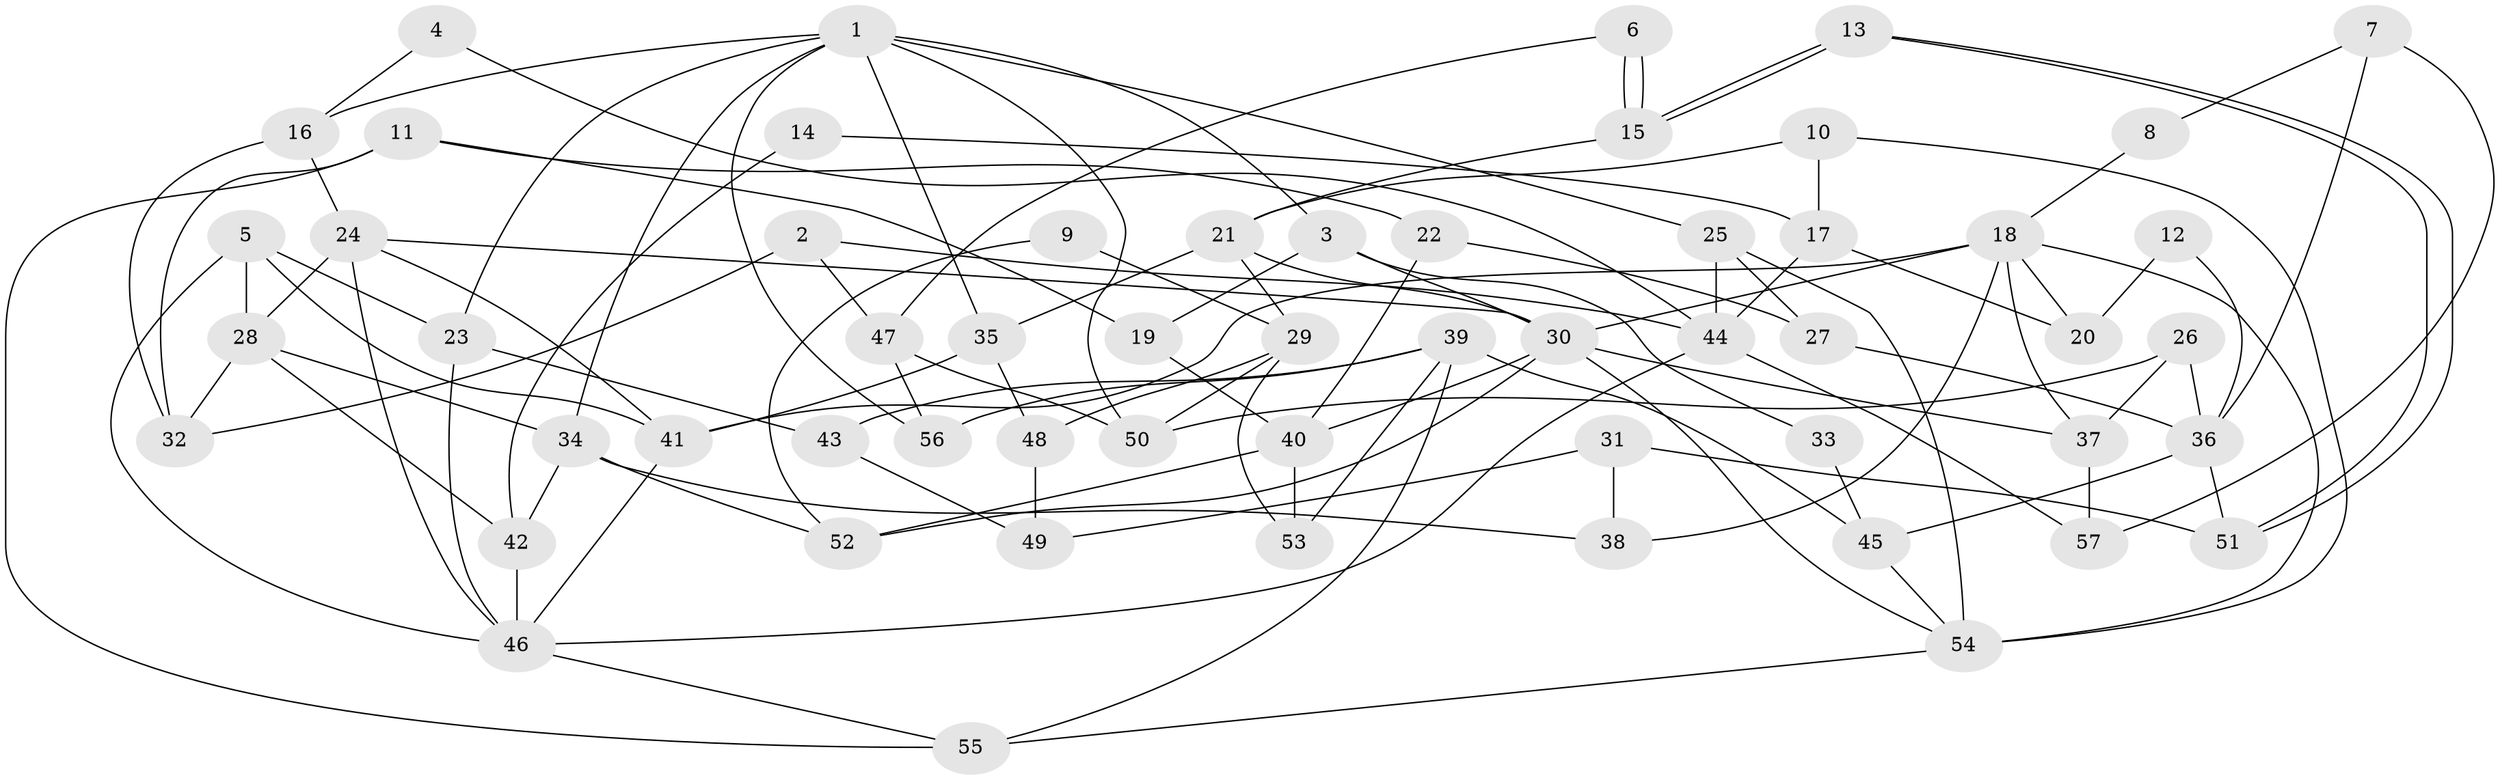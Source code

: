 // Generated by graph-tools (version 1.1) at 2025/51/03/09/25 04:51:29]
// undirected, 57 vertices, 114 edges
graph export_dot {
graph [start="1"]
  node [color=gray90,style=filled];
  1;
  2;
  3;
  4;
  5;
  6;
  7;
  8;
  9;
  10;
  11;
  12;
  13;
  14;
  15;
  16;
  17;
  18;
  19;
  20;
  21;
  22;
  23;
  24;
  25;
  26;
  27;
  28;
  29;
  30;
  31;
  32;
  33;
  34;
  35;
  36;
  37;
  38;
  39;
  40;
  41;
  42;
  43;
  44;
  45;
  46;
  47;
  48;
  49;
  50;
  51;
  52;
  53;
  54;
  55;
  56;
  57;
  1 -- 23;
  1 -- 35;
  1 -- 3;
  1 -- 16;
  1 -- 25;
  1 -- 34;
  1 -- 50;
  1 -- 56;
  2 -- 32;
  2 -- 44;
  2 -- 47;
  3 -- 30;
  3 -- 19;
  3 -- 33;
  4 -- 16;
  4 -- 44;
  5 -- 46;
  5 -- 41;
  5 -- 23;
  5 -- 28;
  6 -- 15;
  6 -- 15;
  6 -- 47;
  7 -- 57;
  7 -- 36;
  7 -- 8;
  8 -- 18;
  9 -- 52;
  9 -- 29;
  10 -- 54;
  10 -- 21;
  10 -- 17;
  11 -- 55;
  11 -- 19;
  11 -- 22;
  11 -- 32;
  12 -- 20;
  12 -- 36;
  13 -- 15;
  13 -- 15;
  13 -- 51;
  13 -- 51;
  14 -- 42;
  14 -- 17;
  15 -- 21;
  16 -- 32;
  16 -- 24;
  17 -- 44;
  17 -- 20;
  18 -- 41;
  18 -- 30;
  18 -- 20;
  18 -- 37;
  18 -- 38;
  18 -- 54;
  19 -- 40;
  21 -- 30;
  21 -- 29;
  21 -- 35;
  22 -- 27;
  22 -- 40;
  23 -- 46;
  23 -- 43;
  24 -- 28;
  24 -- 30;
  24 -- 41;
  24 -- 46;
  25 -- 54;
  25 -- 27;
  25 -- 44;
  26 -- 50;
  26 -- 37;
  26 -- 36;
  27 -- 36;
  28 -- 42;
  28 -- 32;
  28 -- 34;
  29 -- 50;
  29 -- 48;
  29 -- 53;
  30 -- 40;
  30 -- 37;
  30 -- 52;
  30 -- 54;
  31 -- 38;
  31 -- 51;
  31 -- 49;
  33 -- 45;
  34 -- 38;
  34 -- 42;
  34 -- 52;
  35 -- 41;
  35 -- 48;
  36 -- 45;
  36 -- 51;
  37 -- 57;
  39 -- 43;
  39 -- 53;
  39 -- 45;
  39 -- 55;
  39 -- 56;
  40 -- 52;
  40 -- 53;
  41 -- 46;
  42 -- 46;
  43 -- 49;
  44 -- 46;
  44 -- 57;
  45 -- 54;
  46 -- 55;
  47 -- 56;
  47 -- 50;
  48 -- 49;
  54 -- 55;
}

